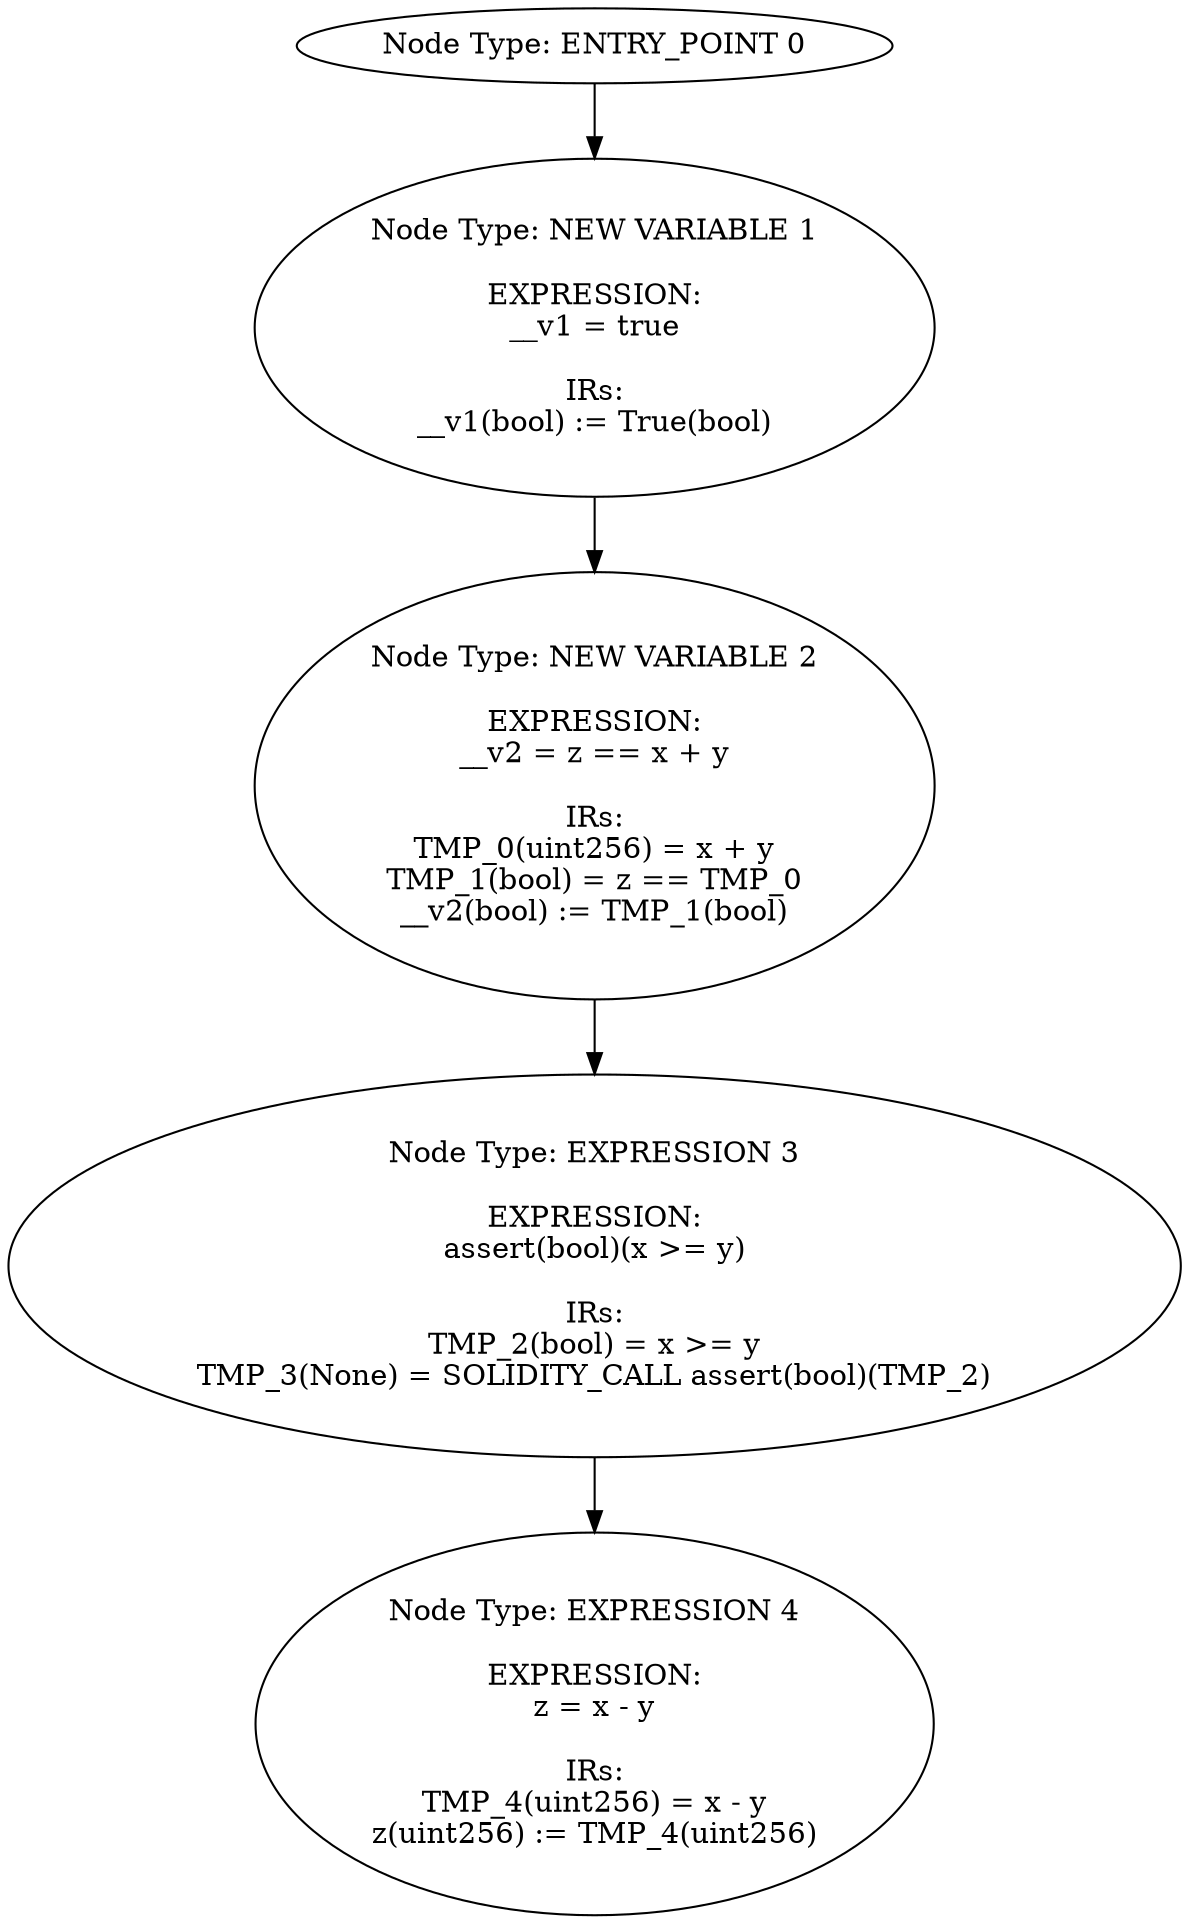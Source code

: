 digraph{
0[label="Node Type: ENTRY_POINT 0
"];
0->1;
1[label="Node Type: NEW VARIABLE 1

EXPRESSION:
__v1 = true

IRs:
__v1(bool) := True(bool)"];
1->2;
2[label="Node Type: NEW VARIABLE 2

EXPRESSION:
__v2 = z == x + y

IRs:
TMP_0(uint256) = x + y
TMP_1(bool) = z == TMP_0
__v2(bool) := TMP_1(bool)"];
2->3;
3[label="Node Type: EXPRESSION 3

EXPRESSION:
assert(bool)(x >= y)

IRs:
TMP_2(bool) = x >= y
TMP_3(None) = SOLIDITY_CALL assert(bool)(TMP_2)"];
3->4;
4[label="Node Type: EXPRESSION 4

EXPRESSION:
z = x - y

IRs:
TMP_4(uint256) = x - y
z(uint256) := TMP_4(uint256)"];
}
